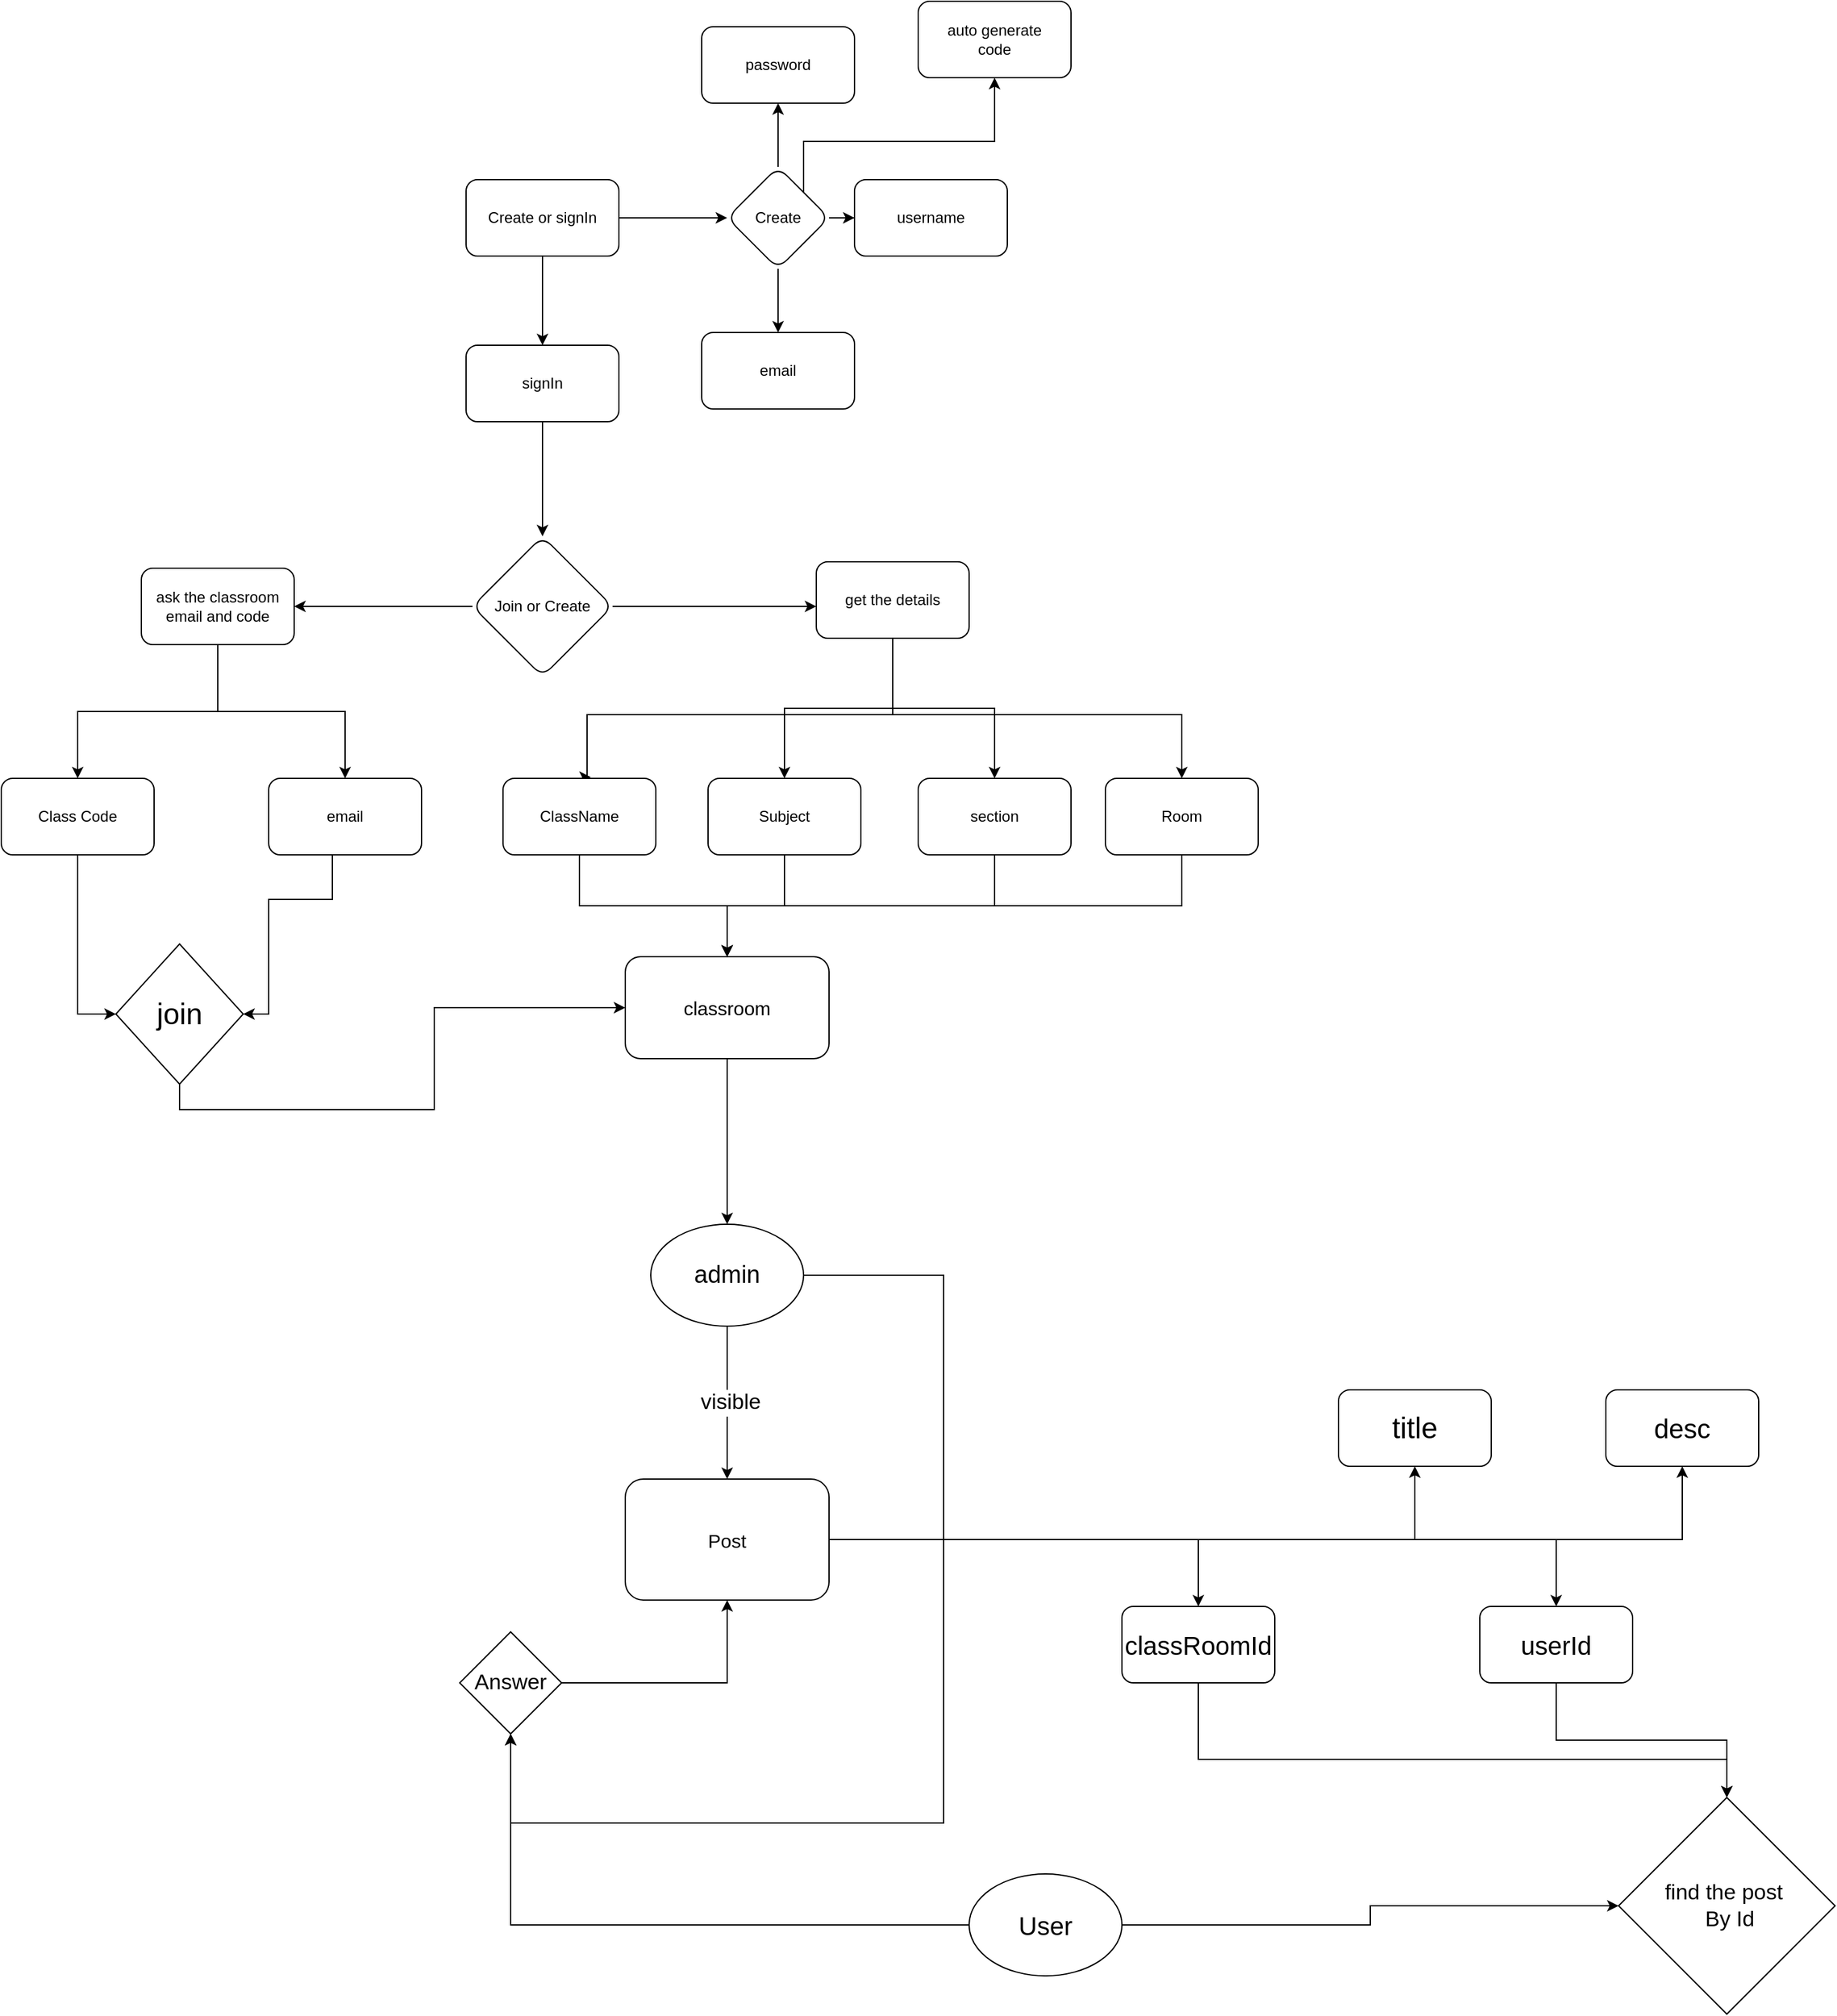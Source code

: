 <mxfile version="15.3.7" type="github">
  <diagram id="9UXiFgFK8uHCKoMILkwZ" name="Page-1">
    <mxGraphModel dx="2067" dy="1858" grid="1" gridSize="10" guides="1" tooltips="1" connect="1" arrows="1" fold="1" page="1" pageScale="1" pageWidth="827" pageHeight="1169" math="0" shadow="0">
      <root>
        <mxCell id="0" />
        <mxCell id="1" parent="0" />
        <mxCell id="Wrb9--33hP8pwqUoPA6g-3" value="" style="edgeStyle=orthogonalEdgeStyle;rounded=0;orthogonalLoop=1;jettySize=auto;html=1;" parent="1" source="Wrb9--33hP8pwqUoPA6g-1" target="Wrb9--33hP8pwqUoPA6g-2" edge="1">
          <mxGeometry relative="1" as="geometry" />
        </mxCell>
        <mxCell id="Wrb9--33hP8pwqUoPA6g-32" value="" style="edgeStyle=orthogonalEdgeStyle;rounded=0;orthogonalLoop=1;jettySize=auto;html=1;" parent="1" source="Wrb9--33hP8pwqUoPA6g-1" target="Wrb9--33hP8pwqUoPA6g-31" edge="1">
          <mxGeometry relative="1" as="geometry" />
        </mxCell>
        <mxCell id="Wrb9--33hP8pwqUoPA6g-1" value="Create or signIn" style="rounded=1;whiteSpace=wrap;html=1;" parent="1" vertex="1">
          <mxGeometry x="325" y="-330" width="120" height="60" as="geometry" />
        </mxCell>
        <mxCell id="Wrb9--33hP8pwqUoPA6g-7" value="" style="edgeStyle=orthogonalEdgeStyle;rounded=0;orthogonalLoop=1;jettySize=auto;html=1;" parent="1" source="Wrb9--33hP8pwqUoPA6g-2" target="Wrb9--33hP8pwqUoPA6g-6" edge="1">
          <mxGeometry relative="1" as="geometry" />
        </mxCell>
        <mxCell id="Wrb9--33hP8pwqUoPA6g-2" value="signIn" style="whiteSpace=wrap;html=1;rounded=1;" parent="1" vertex="1">
          <mxGeometry x="325" y="-200" width="120" height="60" as="geometry" />
        </mxCell>
        <mxCell id="Wrb9--33hP8pwqUoPA6g-9" value="" style="edgeStyle=orthogonalEdgeStyle;rounded=0;orthogonalLoop=1;jettySize=auto;html=1;" parent="1" source="Wrb9--33hP8pwqUoPA6g-6" target="Wrb9--33hP8pwqUoPA6g-8" edge="1">
          <mxGeometry relative="1" as="geometry" />
        </mxCell>
        <mxCell id="Wrb9--33hP8pwqUoPA6g-11" value="" style="edgeStyle=orthogonalEdgeStyle;rounded=0;orthogonalLoop=1;jettySize=auto;html=1;" parent="1" source="Wrb9--33hP8pwqUoPA6g-6" target="Wrb9--33hP8pwqUoPA6g-10" edge="1">
          <mxGeometry relative="1" as="geometry">
            <Array as="points">
              <mxPoint x="550" y="5" />
              <mxPoint x="550" y="5" />
            </Array>
          </mxGeometry>
        </mxCell>
        <mxCell id="Wrb9--33hP8pwqUoPA6g-6" value="Join or Create" style="rhombus;whiteSpace=wrap;html=1;rounded=1;" parent="1" vertex="1">
          <mxGeometry x="330" y="-50" width="110" height="110" as="geometry" />
        </mxCell>
        <mxCell id="Wrb9--33hP8pwqUoPA6g-26" value="" style="edgeStyle=orthogonalEdgeStyle;rounded=0;orthogonalLoop=1;jettySize=auto;html=1;" parent="1" source="Wrb9--33hP8pwqUoPA6g-8" target="Wrb9--33hP8pwqUoPA6g-25" edge="1">
          <mxGeometry relative="1" as="geometry" />
        </mxCell>
        <mxCell id="Wrb9--33hP8pwqUoPA6g-28" value="" style="edgeStyle=orthogonalEdgeStyle;rounded=0;orthogonalLoop=1;jettySize=auto;html=1;" parent="1" source="Wrb9--33hP8pwqUoPA6g-8" target="Wrb9--33hP8pwqUoPA6g-27" edge="1">
          <mxGeometry relative="1" as="geometry" />
        </mxCell>
        <mxCell id="Wrb9--33hP8pwqUoPA6g-8" value="ask the classroom email and code" style="whiteSpace=wrap;html=1;rounded=1;" parent="1" vertex="1">
          <mxGeometry x="70" y="-25" width="120" height="60" as="geometry" />
        </mxCell>
        <mxCell id="Wrb9--33hP8pwqUoPA6g-19" style="edgeStyle=orthogonalEdgeStyle;rounded=0;orthogonalLoop=1;jettySize=auto;html=1;" parent="1" source="Wrb9--33hP8pwqUoPA6g-10" target="Wrb9--33hP8pwqUoPA6g-16" edge="1">
          <mxGeometry relative="1" as="geometry" />
        </mxCell>
        <mxCell id="Wrb9--33hP8pwqUoPA6g-22" style="edgeStyle=orthogonalEdgeStyle;rounded=0;orthogonalLoop=1;jettySize=auto;html=1;entryX=0.5;entryY=0;entryDx=0;entryDy=0;" parent="1" source="Wrb9--33hP8pwqUoPA6g-10" target="Wrb9--33hP8pwqUoPA6g-14" edge="1">
          <mxGeometry relative="1" as="geometry" />
        </mxCell>
        <mxCell id="Wrb9--33hP8pwqUoPA6g-23" style="edgeStyle=orthogonalEdgeStyle;rounded=0;orthogonalLoop=1;jettySize=auto;html=1;entryX=0.575;entryY=-0.017;entryDx=0;entryDy=0;entryPerimeter=0;" parent="1" source="Wrb9--33hP8pwqUoPA6g-10" target="Wrb9--33hP8pwqUoPA6g-12" edge="1">
          <mxGeometry relative="1" as="geometry">
            <Array as="points">
              <mxPoint x="660" y="90" />
              <mxPoint x="420" y="90" />
              <mxPoint x="420" y="139" />
            </Array>
          </mxGeometry>
        </mxCell>
        <mxCell id="Wrb9--33hP8pwqUoPA6g-24" style="edgeStyle=orthogonalEdgeStyle;rounded=0;orthogonalLoop=1;jettySize=auto;html=1;" parent="1" source="Wrb9--33hP8pwqUoPA6g-10" target="Wrb9--33hP8pwqUoPA6g-20" edge="1">
          <mxGeometry relative="1" as="geometry">
            <Array as="points">
              <mxPoint x="660" y="90" />
              <mxPoint x="887" y="90" />
            </Array>
          </mxGeometry>
        </mxCell>
        <mxCell id="Wrb9--33hP8pwqUoPA6g-10" value="get the details" style="whiteSpace=wrap;html=1;rounded=1;" parent="1" vertex="1">
          <mxGeometry x="600" y="-30" width="120" height="60" as="geometry" />
        </mxCell>
        <mxCell id="Wrb9--33hP8pwqUoPA6g-46" style="edgeStyle=orthogonalEdgeStyle;rounded=0;orthogonalLoop=1;jettySize=auto;html=1;" parent="1" source="Wrb9--33hP8pwqUoPA6g-12" target="Wrb9--33hP8pwqUoPA6g-45" edge="1">
          <mxGeometry relative="1" as="geometry" />
        </mxCell>
        <mxCell id="Wrb9--33hP8pwqUoPA6g-12" value="ClassName" style="whiteSpace=wrap;html=1;rounded=1;" parent="1" vertex="1">
          <mxGeometry x="354" y="140" width="120" height="60" as="geometry" />
        </mxCell>
        <mxCell id="Wrb9--33hP8pwqUoPA6g-48" style="edgeStyle=orthogonalEdgeStyle;rounded=0;orthogonalLoop=1;jettySize=auto;html=1;" parent="1" source="Wrb9--33hP8pwqUoPA6g-14" target="Wrb9--33hP8pwqUoPA6g-45" edge="1">
          <mxGeometry relative="1" as="geometry">
            <Array as="points">
              <mxPoint x="740" y="240" />
              <mxPoint x="530" y="240" />
            </Array>
          </mxGeometry>
        </mxCell>
        <mxCell id="Wrb9--33hP8pwqUoPA6g-14" value="section" style="whiteSpace=wrap;html=1;rounded=1;" parent="1" vertex="1">
          <mxGeometry x="680" y="140" width="120" height="60" as="geometry" />
        </mxCell>
        <mxCell id="Wrb9--33hP8pwqUoPA6g-47" style="edgeStyle=orthogonalEdgeStyle;rounded=0;orthogonalLoop=1;jettySize=auto;html=1;" parent="1" source="Wrb9--33hP8pwqUoPA6g-16" target="Wrb9--33hP8pwqUoPA6g-45" edge="1">
          <mxGeometry relative="1" as="geometry" />
        </mxCell>
        <mxCell id="Wrb9--33hP8pwqUoPA6g-16" value="Subject" style="whiteSpace=wrap;html=1;rounded=1;" parent="1" vertex="1">
          <mxGeometry x="515" y="140" width="120" height="60" as="geometry" />
        </mxCell>
        <mxCell id="Wrb9--33hP8pwqUoPA6g-49" style="edgeStyle=orthogonalEdgeStyle;rounded=0;orthogonalLoop=1;jettySize=auto;html=1;" parent="1" source="Wrb9--33hP8pwqUoPA6g-20" target="Wrb9--33hP8pwqUoPA6g-45" edge="1">
          <mxGeometry relative="1" as="geometry">
            <Array as="points">
              <mxPoint x="887" y="240" />
              <mxPoint x="530" y="240" />
            </Array>
          </mxGeometry>
        </mxCell>
        <mxCell id="Wrb9--33hP8pwqUoPA6g-20" value="Room" style="rounded=1;whiteSpace=wrap;html=1;" parent="1" vertex="1">
          <mxGeometry x="827" y="140" width="120" height="60" as="geometry" />
        </mxCell>
        <mxCell id="Wrb9--33hP8pwqUoPA6g-43" style="edgeStyle=orthogonalEdgeStyle;rounded=0;orthogonalLoop=1;jettySize=auto;html=1;" parent="1" source="Wrb9--33hP8pwqUoPA6g-25" target="Wrb9--33hP8pwqUoPA6g-41" edge="1">
          <mxGeometry relative="1" as="geometry">
            <mxPoint x="-10" y="300" as="targetPoint" />
            <Array as="points">
              <mxPoint x="20" y="325" />
            </Array>
          </mxGeometry>
        </mxCell>
        <mxCell id="Wrb9--33hP8pwqUoPA6g-25" value="Class Code" style="whiteSpace=wrap;html=1;rounded=1;" parent="1" vertex="1">
          <mxGeometry x="-40" y="140" width="120" height="60" as="geometry" />
        </mxCell>
        <mxCell id="Wrb9--33hP8pwqUoPA6g-42" style="edgeStyle=orthogonalEdgeStyle;rounded=0;orthogonalLoop=1;jettySize=auto;html=1;entryX=1;entryY=0.5;entryDx=0;entryDy=0;" parent="1" source="Wrb9--33hP8pwqUoPA6g-27" target="Wrb9--33hP8pwqUoPA6g-41" edge="1">
          <mxGeometry relative="1" as="geometry">
            <Array as="points">
              <mxPoint x="220" y="235" />
              <mxPoint x="170" y="235" />
              <mxPoint x="170" y="325" />
            </Array>
          </mxGeometry>
        </mxCell>
        <mxCell id="Wrb9--33hP8pwqUoPA6g-27" value="email" style="whiteSpace=wrap;html=1;rounded=1;" parent="1" vertex="1">
          <mxGeometry x="170" y="140" width="120" height="60" as="geometry" />
        </mxCell>
        <mxCell id="Wrb9--33hP8pwqUoPA6g-34" value="" style="edgeStyle=orthogonalEdgeStyle;rounded=0;orthogonalLoop=1;jettySize=auto;html=1;" parent="1" source="Wrb9--33hP8pwqUoPA6g-31" target="Wrb9--33hP8pwqUoPA6g-33" edge="1">
          <mxGeometry relative="1" as="geometry" />
        </mxCell>
        <mxCell id="Wrb9--33hP8pwqUoPA6g-36" value="" style="edgeStyle=orthogonalEdgeStyle;rounded=0;orthogonalLoop=1;jettySize=auto;html=1;" parent="1" source="Wrb9--33hP8pwqUoPA6g-31" target="Wrb9--33hP8pwqUoPA6g-35" edge="1">
          <mxGeometry relative="1" as="geometry" />
        </mxCell>
        <mxCell id="Wrb9--33hP8pwqUoPA6g-38" value="" style="edgeStyle=orthogonalEdgeStyle;rounded=0;orthogonalLoop=1;jettySize=auto;html=1;" parent="1" source="Wrb9--33hP8pwqUoPA6g-31" target="Wrb9--33hP8pwqUoPA6g-37" edge="1">
          <mxGeometry relative="1" as="geometry" />
        </mxCell>
        <mxCell id="Wrb9--33hP8pwqUoPA6g-39" style="edgeStyle=orthogonalEdgeStyle;rounded=0;orthogonalLoop=1;jettySize=auto;html=1;exitX=1;exitY=0;exitDx=0;exitDy=0;" parent="1" source="Wrb9--33hP8pwqUoPA6g-31" target="Wrb9--33hP8pwqUoPA6g-40" edge="1">
          <mxGeometry relative="1" as="geometry">
            <mxPoint x="640" y="-400" as="targetPoint" />
            <Array as="points">
              <mxPoint x="590" y="-360" />
              <mxPoint x="740" y="-360" />
            </Array>
          </mxGeometry>
        </mxCell>
        <mxCell id="Wrb9--33hP8pwqUoPA6g-31" value="Create" style="rhombus;whiteSpace=wrap;html=1;rounded=1;" parent="1" vertex="1">
          <mxGeometry x="530" y="-340" width="80" height="80" as="geometry" />
        </mxCell>
        <mxCell id="Wrb9--33hP8pwqUoPA6g-33" value="email" style="whiteSpace=wrap;html=1;rounded=1;" parent="1" vertex="1">
          <mxGeometry x="510" y="-210" width="120" height="60" as="geometry" />
        </mxCell>
        <mxCell id="Wrb9--33hP8pwqUoPA6g-35" value="username" style="whiteSpace=wrap;html=1;rounded=1;" parent="1" vertex="1">
          <mxGeometry x="630" y="-330" width="120" height="60" as="geometry" />
        </mxCell>
        <mxCell id="Wrb9--33hP8pwqUoPA6g-37" value="password" style="whiteSpace=wrap;html=1;rounded=1;" parent="1" vertex="1">
          <mxGeometry x="510" y="-450" width="120" height="60" as="geometry" />
        </mxCell>
        <mxCell id="Wrb9--33hP8pwqUoPA6g-40" value="auto generate&lt;br&gt;code" style="rounded=1;whiteSpace=wrap;html=1;" parent="1" vertex="1">
          <mxGeometry x="680" y="-470" width="120" height="60" as="geometry" />
        </mxCell>
        <mxCell id="Wrb9--33hP8pwqUoPA6g-50" style="edgeStyle=orthogonalEdgeStyle;rounded=0;orthogonalLoop=1;jettySize=auto;html=1;" parent="1" source="Wrb9--33hP8pwqUoPA6g-41" target="Wrb9--33hP8pwqUoPA6g-45" edge="1">
          <mxGeometry relative="1" as="geometry">
            <Array as="points">
              <mxPoint x="100" y="400" />
              <mxPoint x="300" y="400" />
              <mxPoint x="300" y="320" />
            </Array>
          </mxGeometry>
        </mxCell>
        <mxCell id="Wrb9--33hP8pwqUoPA6g-41" value="&lt;font style=&quot;font-size: 23px&quot;&gt;join&lt;/font&gt;" style="rhombus;whiteSpace=wrap;html=1;" parent="1" vertex="1">
          <mxGeometry x="50" y="270" width="100" height="110" as="geometry" />
        </mxCell>
        <mxCell id="Wrb9--33hP8pwqUoPA6g-52" value="" style="edgeStyle=orthogonalEdgeStyle;rounded=0;orthogonalLoop=1;jettySize=auto;html=1;" parent="1" source="Wrb9--33hP8pwqUoPA6g-45" target="Wrb9--33hP8pwqUoPA6g-57" edge="1">
          <mxGeometry relative="1" as="geometry">
            <mxPoint x="530" y="460" as="targetPoint" />
          </mxGeometry>
        </mxCell>
        <mxCell id="Wrb9--33hP8pwqUoPA6g-45" value="&lt;font style=&quot;font-size: 15px&quot;&gt;classroom&lt;/font&gt;" style="rounded=1;whiteSpace=wrap;html=1;" parent="1" vertex="1">
          <mxGeometry x="450" y="280" width="160" height="80" as="geometry" />
        </mxCell>
        <mxCell id="kXzjPGXaWL8axof2-hRG-1" style="edgeStyle=orthogonalEdgeStyle;rounded=0;orthogonalLoop=1;jettySize=auto;html=1;" edge="1" parent="1" source="Wrb9--33hP8pwqUoPA6g-51" target="kXzjPGXaWL8axof2-hRG-2">
          <mxGeometry relative="1" as="geometry">
            <mxPoint x="860" y="680" as="targetPoint" />
          </mxGeometry>
        </mxCell>
        <mxCell id="kXzjPGXaWL8axof2-hRG-4" value="" style="edgeStyle=orthogonalEdgeStyle;rounded=0;orthogonalLoop=1;jettySize=auto;html=1;" edge="1" parent="1" source="Wrb9--33hP8pwqUoPA6g-51" target="kXzjPGXaWL8axof2-hRG-3">
          <mxGeometry relative="1" as="geometry" />
        </mxCell>
        <mxCell id="kXzjPGXaWL8axof2-hRG-6" value="" style="edgeStyle=orthogonalEdgeStyle;rounded=0;orthogonalLoop=1;jettySize=auto;html=1;" edge="1" parent="1" source="Wrb9--33hP8pwqUoPA6g-51" target="kXzjPGXaWL8axof2-hRG-5">
          <mxGeometry relative="1" as="geometry" />
        </mxCell>
        <mxCell id="kXzjPGXaWL8axof2-hRG-7" style="edgeStyle=orthogonalEdgeStyle;rounded=0;orthogonalLoop=1;jettySize=auto;html=1;" edge="1" parent="1" source="Wrb9--33hP8pwqUoPA6g-51" target="kXzjPGXaWL8axof2-hRG-8">
          <mxGeometry relative="1" as="geometry">
            <mxPoint x="1170.0" y="840" as="targetPoint" />
          </mxGeometry>
        </mxCell>
        <mxCell id="Wrb9--33hP8pwqUoPA6g-51" value="&lt;font style=&quot;font-size: 15px&quot;&gt;Post&lt;/font&gt;" style="rounded=1;whiteSpace=wrap;html=1;" parent="1" vertex="1">
          <mxGeometry x="450" y="690" width="160" height="95" as="geometry" />
        </mxCell>
        <mxCell id="Wrb9--33hP8pwqUoPA6g-54" value="&lt;font style=&quot;font-size: 17px&quot;&gt;&amp;nbsp;visible&lt;/font&gt;" style="edgeStyle=orthogonalEdgeStyle;rounded=0;orthogonalLoop=1;jettySize=auto;html=1;" parent="1" source="Wrb9--33hP8pwqUoPA6g-57" target="Wrb9--33hP8pwqUoPA6g-51" edge="1">
          <mxGeometry relative="1" as="geometry">
            <mxPoint x="530" y="540" as="sourcePoint" />
          </mxGeometry>
        </mxCell>
        <mxCell id="Wrb9--33hP8pwqUoPA6g-58" style="edgeStyle=orthogonalEdgeStyle;rounded=0;orthogonalLoop=1;jettySize=auto;html=1;" parent="1" source="Wrb9--33hP8pwqUoPA6g-56" target="Wrb9--33hP8pwqUoPA6g-59" edge="1">
          <mxGeometry relative="1" as="geometry">
            <mxPoint x="360" y="850" as="targetPoint" />
          </mxGeometry>
        </mxCell>
        <mxCell id="kXzjPGXaWL8axof2-hRG-14" style="edgeStyle=orthogonalEdgeStyle;rounded=0;orthogonalLoop=1;jettySize=auto;html=1;" edge="1" parent="1" source="Wrb9--33hP8pwqUoPA6g-56" target="kXzjPGXaWL8axof2-hRG-11">
          <mxGeometry relative="1" as="geometry" />
        </mxCell>
        <mxCell id="Wrb9--33hP8pwqUoPA6g-56" value="&lt;font style=&quot;font-size: 20px&quot;&gt;User&lt;/font&gt;" style="ellipse;whiteSpace=wrap;html=1;" parent="1" vertex="1">
          <mxGeometry x="720" y="1000" width="120" height="80" as="geometry" />
        </mxCell>
        <mxCell id="Wrb9--33hP8pwqUoPA6g-61" style="edgeStyle=orthogonalEdgeStyle;rounded=0;orthogonalLoop=1;jettySize=auto;html=1;" parent="1" source="Wrb9--33hP8pwqUoPA6g-57" target="Wrb9--33hP8pwqUoPA6g-59" edge="1">
          <mxGeometry relative="1" as="geometry">
            <mxPoint x="720.0" y="890" as="targetPoint" />
            <Array as="points">
              <mxPoint x="700" y="530" />
              <mxPoint x="700" y="960" />
              <mxPoint x="360" y="960" />
            </Array>
          </mxGeometry>
        </mxCell>
        <mxCell id="Wrb9--33hP8pwqUoPA6g-57" value="&lt;font style=&quot;font-size: 19px&quot;&gt;admin&lt;/font&gt;" style="ellipse;whiteSpace=wrap;html=1;" parent="1" vertex="1">
          <mxGeometry x="470" y="490" width="120" height="80" as="geometry" />
        </mxCell>
        <mxCell id="Wrb9--33hP8pwqUoPA6g-62" style="edgeStyle=orthogonalEdgeStyle;rounded=0;orthogonalLoop=1;jettySize=auto;html=1;" parent="1" source="Wrb9--33hP8pwqUoPA6g-59" target="Wrb9--33hP8pwqUoPA6g-51" edge="1">
          <mxGeometry relative="1" as="geometry" />
        </mxCell>
        <mxCell id="Wrb9--33hP8pwqUoPA6g-59" value="&lt;font style=&quot;font-size: 17px&quot;&gt;Answer&lt;/font&gt;" style="rhombus;whiteSpace=wrap;html=1;" parent="1" vertex="1">
          <mxGeometry x="320" y="810" width="80" height="80" as="geometry" />
        </mxCell>
        <mxCell id="kXzjPGXaWL8axof2-hRG-13" style="edgeStyle=orthogonalEdgeStyle;rounded=0;orthogonalLoop=1;jettySize=auto;html=1;" edge="1" parent="1" source="kXzjPGXaWL8axof2-hRG-2" target="kXzjPGXaWL8axof2-hRG-11">
          <mxGeometry relative="1" as="geometry">
            <Array as="points">
              <mxPoint x="900" y="910" />
              <mxPoint x="1315" y="910" />
            </Array>
          </mxGeometry>
        </mxCell>
        <mxCell id="kXzjPGXaWL8axof2-hRG-2" value="&lt;font style=&quot;font-size: 20px&quot;&gt;classRoomId&lt;/font&gt;" style="rounded=1;whiteSpace=wrap;html=1;" vertex="1" parent="1">
          <mxGeometry x="840" y="790" width="120" height="60" as="geometry" />
        </mxCell>
        <mxCell id="kXzjPGXaWL8axof2-hRG-3" value="&lt;font style=&quot;font-size: 23px&quot;&gt;title&lt;/font&gt;" style="whiteSpace=wrap;html=1;rounded=1;" vertex="1" parent="1">
          <mxGeometry x="1010" y="620" width="120" height="60" as="geometry" />
        </mxCell>
        <mxCell id="kXzjPGXaWL8axof2-hRG-5" value="&lt;font style=&quot;font-size: 21px&quot;&gt;desc&lt;/font&gt;" style="whiteSpace=wrap;html=1;rounded=1;" vertex="1" parent="1">
          <mxGeometry x="1220" y="620" width="120" height="60" as="geometry" />
        </mxCell>
        <mxCell id="kXzjPGXaWL8axof2-hRG-10" style="edgeStyle=orthogonalEdgeStyle;rounded=0;orthogonalLoop=1;jettySize=auto;html=1;" edge="1" parent="1" source="kXzjPGXaWL8axof2-hRG-8" target="kXzjPGXaWL8axof2-hRG-11">
          <mxGeometry relative="1" as="geometry">
            <mxPoint x="1270.0" y="980" as="targetPoint" />
          </mxGeometry>
        </mxCell>
        <mxCell id="kXzjPGXaWL8axof2-hRG-8" value="&lt;font style=&quot;font-size: 20px&quot;&gt;userId&lt;/font&gt;" style="rounded=1;whiteSpace=wrap;html=1;" vertex="1" parent="1">
          <mxGeometry x="1121" y="790" width="120" height="60" as="geometry" />
        </mxCell>
        <mxCell id="kXzjPGXaWL8axof2-hRG-11" value="&lt;font style=&quot;font-size: 17px&quot;&gt;find the post&amp;nbsp;&lt;br&gt;&amp;nbsp;By Id&lt;/font&gt;" style="rhombus;whiteSpace=wrap;html=1;" vertex="1" parent="1">
          <mxGeometry x="1230" y="940" width="170" height="170" as="geometry" />
        </mxCell>
      </root>
    </mxGraphModel>
  </diagram>
</mxfile>

